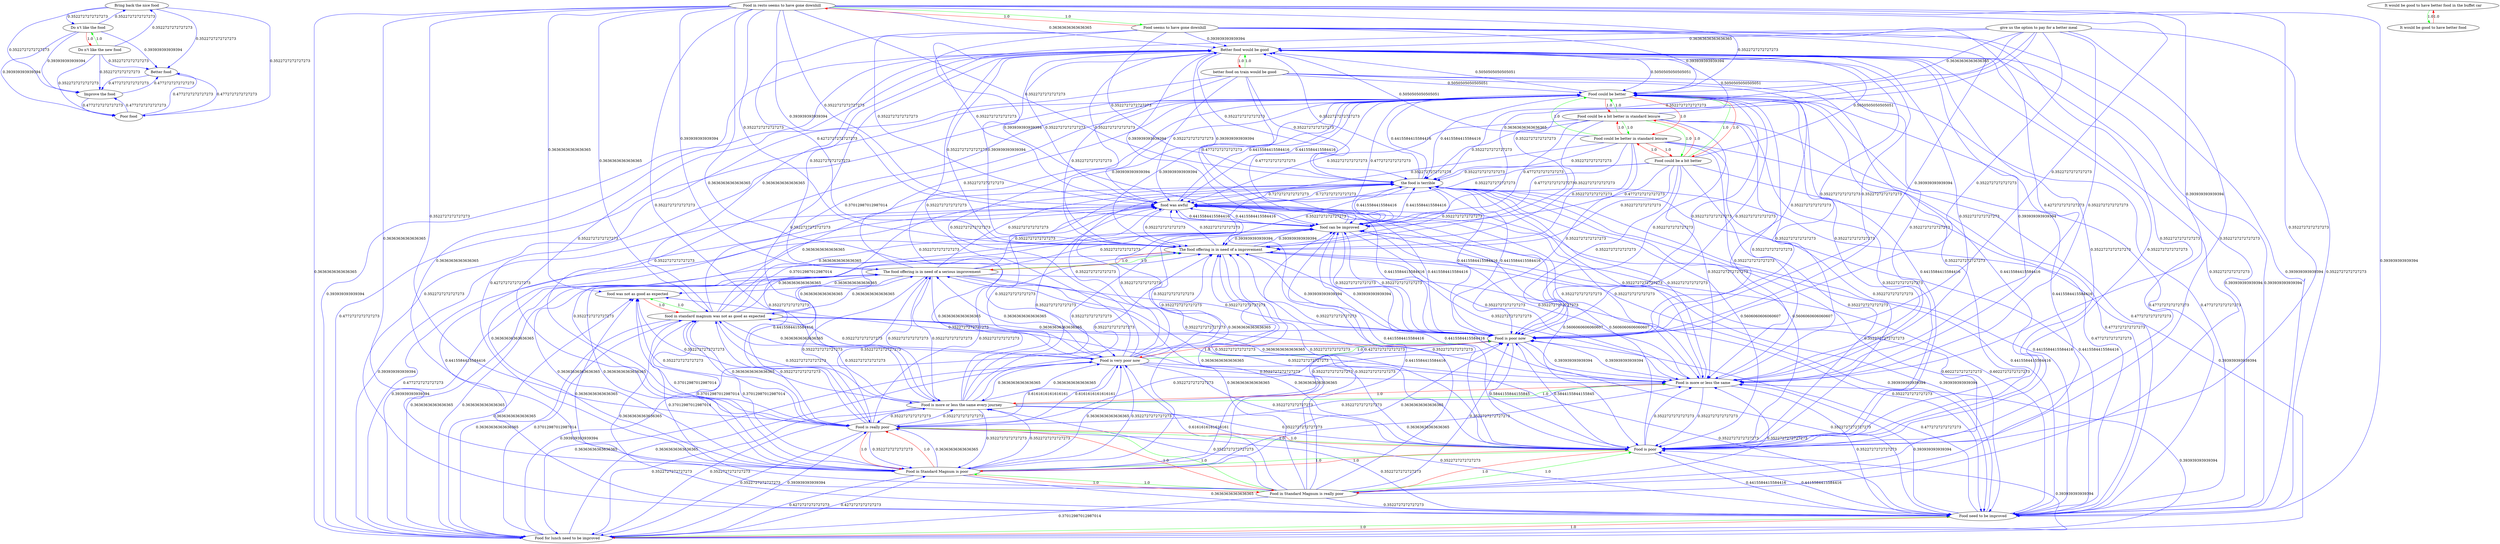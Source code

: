 digraph rawGraph {
"Better food";"Better food would be good";"Bring back the nice food";"Do n't like the new food";"Do n't like the food";"Food could be a bit better in standard leisure";"Food could be better in standard leisure";"Food could be better";"Food could be a bit better";"Food for lunch need to be improved";"Food need to be improved";"Food in Standard Magnum is really poor";"Food in Standard Magnum is poor";"Food is poor";"Food is really poor";"Food in resto seems to have gone downhill";"Food seems to have gone downhill";"Food is more or less the same every journey";"Food is more or less the same";"Food is very poor now";"Food is poor now";"Improve the food";"It would be good to have better food in the buffet car";"It would be good to have better food";"Poor food";"The food offering is in need of a serious improvement";"The food offering is in need of a improvement";"better food on train would be good";"food can be improved";"food in standard magnum was not as good as expected";"food was not as good as expected";"food was awful";"give us the option to pay for a better meal";"the food is terrible";"Do n't like the new food" -> "Do n't like the food" [label=1.0] [color=green]
"Do n't like the food" -> "Do n't like the new food" [label=1.0] [color=red]
"Do n't like the food" -> "Bring back the nice food" [label=0.3522727272727273] [color=blue]
"Bring back the nice food" -> "Do n't like the food" [label=0.3522727272727273] [color=blue]
"Food could be a bit better in standard leisure" -> "Food could be better in standard leisure" [label=1.0] [color=green]
"Food could be better in standard leisure" -> "Food could be better" [label=1.0] [color=green]
"Food could be a bit better in standard leisure" -> "Food could be a bit better" [label=1.0] [color=green]
"Food could be a bit better" -> "Food could be better" [label=1.0] [color=green]
"Food could be a bit better in standard leisure" -> "Food could be better" [label=1.0] [color=green]
"Food could be better in standard leisure" -> "Food could be a bit better in standard leisure" [label=1.0] [color=red]
"Food could be better in standard leisure" -> "Food could be a bit better" [label=1.0] [color=red]
"Food could be better" -> "Food could be a bit better in standard leisure" [label=1.0] [color=red]
"Food could be better" -> "Food could be better in standard leisure" [label=1.0] [color=red]
"Food could be better" -> "Food could be a bit better" [label=1.0] [color=red]
"Food could be a bit better" -> "Food could be a bit better in standard leisure" [label=1.0] [color=red]
"Food could be a bit better" -> "Food could be better in standard leisure" [label=1.0] [color=red]
"Better food would be good" -> "Food could be better" [label=0.5050505050505051] [color=blue]
"Food could be better" -> "Better food would be good" [label=0.5050505050505051] [color=blue]
"Food could be a bit better in standard leisure" -> "Better food would be good" [label=0.5050505050505051] [color=blue]
"Food could be better in standard leisure" -> "Better food would be good" [label=0.5050505050505051] [color=blue]
"Food could be a bit better" -> "Better food would be good" [label=0.5050505050505051] [color=blue]
"Food for lunch need to be improved" -> "Food need to be improved" [label=1.0] [color=green]
"Food need to be improved" -> "Food for lunch need to be improved" [label=1.0] [color=red]
"Food could be better" -> "Food need to be improved" [label=0.4772727272727273] [color=blue]
"Food need to be improved" -> "Food could be better" [label=0.4772727272727273] [color=blue]
"Food need to be improved" -> "Better food would be good" [label=0.393939393939394] [color=blue]
"Better food would be good" -> "Food need to be improved" [label=0.393939393939394] [color=blue]
"Food could be a bit better in standard leisure" -> "Food need to be improved" [label=0.4772727272727273] [color=blue]
"Food could be better in standard leisure" -> "Food need to be improved" [label=0.4772727272727273] [color=blue]
"Food could be a bit better" -> "Food need to be improved" [label=0.4772727272727273] [color=blue]
"Food in Standard Magnum is really poor" -> "Food in Standard Magnum is poor" [label=1.0] [color=green]
"Food in Standard Magnum is poor" -> "Food is poor" [label=1.0] [color=green]
"Food in Standard Magnum is really poor" -> "Food is really poor" [label=1.0] [color=green]
"Food is really poor" -> "Food is poor" [label=1.0] [color=green]
"Food in Standard Magnum is really poor" -> "Food is poor" [label=1.0] [color=green]
"Food in Standard Magnum is poor" -> "Food in Standard Magnum is really poor" [label=1.0] [color=red]
"Food in Standard Magnum is poor" -> "Food is really poor" [label=1.0] [color=red]
"Food is poor" -> "Food in Standard Magnum is really poor" [label=1.0] [color=red]
"Food is poor" -> "Food in Standard Magnum is poor" [label=1.0] [color=red]
"Food is poor" -> "Food is really poor" [label=1.0] [color=red]
"Food is really poor" -> "Food in Standard Magnum is really poor" [label=1.0] [color=red]
"Food is really poor" -> "Food in Standard Magnum is poor" [label=1.0] [color=red]
"Food could be better" -> "Food is poor" [label=0.4415584415584416] [color=blue]
"Food is poor" -> "Food could be better" [label=0.4415584415584416] [color=blue]
"Better food would be good" -> "Food is poor" [label=0.3522727272727273] [color=blue]
"Food is poor" -> "Better food would be good" [label=0.3522727272727273] [color=blue]
"Food is poor" -> "Food need to be improved" [label=0.4415584415584416] [color=blue]
"Food need to be improved" -> "Food is poor" [label=0.4415584415584416] [color=blue]
"Food for lunch need to be improved" -> "Food is really poor" [label=0.393939393939394] [color=blue]
"Food for lunch need to be improved" -> "Food in Standard Magnum is poor" [label=0.4272727272727273] [color=blue]
"Food in Standard Magnum is poor" -> "Food for lunch need to be improved" [label=0.4272727272727273] [color=blue]
"Food in Standard Magnum is really poor" -> "Food could be better" [label=0.4415584415584416] [color=blue]
"Food in Standard Magnum is really poor" -> "Better food would be good" [label=0.3522727272727273] [color=blue]
"Food in resto seems to have gone downhill" -> "Food seems to have gone downhill" [label=1.0] [color=green]
"Food seems to have gone downhill" -> "Food in resto seems to have gone downhill" [label=1.0] [color=red]
"Food seems to have gone downhill" -> "Food could be better" [label=0.393939393939394] [color=blue]
"Food seems to have gone downhill" -> "Food need to be improved" [label=0.393939393939394] [color=blue]
"Food in resto seems to have gone downhill" -> "Food for lunch need to be improved" [label=0.36363636363636365] [color=blue]
"Food seems to have gone downhill" -> "Food is poor" [label=0.3522727272727273] [color=blue]
"Food in resto seems to have gone downhill" -> "Food in Standard Magnum is poor" [label=0.36363636363636365] [color=blue]
"Food is more or less the same every journey" -> "Food is more or less the same" [label=1.0] [color=green]
"Food is more or less the same" -> "Food is more or less the same every journey" [label=1.0] [color=red]
"Food need to be improved" -> "Food is more or less the same" [label=0.393939393939394] [color=blue]
"Food seems to have gone downhill" -> "Food is more or less the same" [label=0.4272727272727273] [color=blue]
"Food is more or less the same" -> "Food is poor" [label=0.3522727272727273] [color=blue]
"Food is poor" -> "Food is more or less the same" [label=0.3522727272727273] [color=blue]
"Food is very poor now" -> "Food is poor now" [label=1.0] [color=green]
"Food is poor now" -> "Food is very poor now" [label=1.0] [color=red]
"Food could be better" -> "Food is poor now" [label=0.3522727272727273] [color=blue]
"Food is poor now" -> "Food could be better" [label=0.3522727272727273] [color=blue]
"Food is poor now" -> "Food need to be improved" [label=0.3522727272727273] [color=blue]
"Food need to be improved" -> "Food is poor now" [label=0.4772727272727273] [color=blue]
"Food is more or less the same" -> "Food is poor now" [label=0.393939393939394] [color=blue]
"Food is poor now" -> "Food is more or less the same" [label=0.393939393939394] [color=blue]
"Food is more or less the same every journey" -> "Food is very poor now" [label=0.36363636363636365] [color=blue]
"Food is very poor now" -> "Food is more or less the same every journey" [label=0.36363636363636365] [color=blue]
"Food seems to have gone downhill" -> "Food is poor now" [label=0.393939393939394] [color=blue]
"Food in resto seems to have gone downhill" -> "Food is very poor now" [label=0.36363636363636365] [color=blue]
"Food is poor" -> "Food is poor now" [label=0.5844155844155845] [color=blue]
"Food is poor now" -> "Food is poor" [label=0.5844155844155845] [color=blue]
"Food is really poor" -> "Food is very poor now" [label=0.6161616161616161] [color=blue]
"Food is very poor now" -> "Food is really poor" [label=0.6161616161616161] [color=blue]
"Food could be a bit better in standard leisure" -> "Food is poor now" [label=0.3522727272727273] [color=blue]
"Food could be better in standard leisure" -> "Food is poor now" [label=0.3522727272727273] [color=blue]
"Food could be a bit better" -> "Food is poor now" [label=0.3522727272727273] [color=blue]
"Food in Standard Magnum is really poor" -> "Food is poor now" [label=0.3522727272727273] [color=blue]
"Food is very poor now" -> "Food could be better" [label=0.3522727272727273] [color=blue]
"Better food" -> "Improve the food" [label=0.4772727272727273] [color=blue]
"Improve the food" -> "Better food" [label=0.4772727272727273] [color=blue]
"Do n't like the food" -> "Improve the food" [label=0.393939393939394] [color=blue]
"It would be good to have better food in the buffet car" -> "It would be good to have better food" [label=1.0] [color=green]
"It would be good to have better food" -> "It would be good to have better food in the buffet car" [label=1.0] [color=red]
"Improve the food" -> "Poor food" [label=0.4772727272727273] [color=blue]
"Poor food" -> "Improve the food" [label=0.4772727272727273] [color=blue]
"Better food" -> "Poor food" [label=0.4772727272727273] [color=blue]
"Poor food" -> "Better food" [label=0.4772727272727273] [color=blue]
"The food offering is in need of a serious improvement" -> "The food offering is in need of a improvement" [label=1.0] [color=green]
"The food offering is in need of a improvement" -> "The food offering is in need of a serious improvement" [label=1.0] [color=red]
"The food offering is in need of a improvement" -> "Food could be better" [label=0.393939393939394] [color=blue]
"Food could be better" -> "The food offering is in need of a improvement" [label=0.393939393939394] [color=blue]
"Food seems to have gone downhill" -> "The food offering is in need of a improvement" [label=0.4272727272727273] [color=blue]
"Food in resto seems to have gone downhill" -> "The food offering is in need of a serious improvement" [label=0.393939393939394] [color=blue]
"Food is poor" -> "The food offering is in need of a improvement" [label=0.3522727272727273] [color=blue]
"The food offering is in need of a improvement" -> "Food is poor" [label=0.3522727272727273] [color=blue]
"The food offering is in need of a improvement" -> "Food is poor now" [label=0.393939393939394] [color=blue]
"Food is poor now" -> "The food offering is in need of a improvement" [label=0.393939393939394] [color=blue]
"Food is very poor now" -> "The food offering is in need of a serious improvement" [label=0.36363636363636365] [color=blue]
"The food offering is in need of a serious improvement" -> "Food is very poor now" [label=0.36363636363636365] [color=blue]
"The food offering is in need of a improvement" -> "Food need to be improved" [label=0.393939393939394] [color=blue]
"Food need to be improved" -> "The food offering is in need of a improvement" [label=0.393939393939394] [color=blue]
"Food for lunch need to be improved" -> "The food offering is in need of a serious improvement" [label=0.36363636363636365] [color=blue]
"The food offering is in need of a serious improvement" -> "Food for lunch need to be improved" [label=0.36363636363636365] [color=blue]
"better food on train would be good" -> "Better food would be good" [label=1.0] [color=green]
"Better food would be good" -> "better food on train would be good" [label=1.0] [color=red]
"better food on train would be good" -> "Food could be better" [label=0.5050505050505051] [color=blue]
"Food could be better" -> "food can be improved" [label=0.4772727272727273] [color=blue]
"food can be improved" -> "Food could be better" [label=0.4772727272727273] [color=blue]
"Food seems to have gone downhill" -> "food can be improved" [label=0.393939393939394] [color=blue]
"food can be improved" -> "Food is poor" [label=0.4415584415584416] [color=blue]
"Food is poor" -> "food can be improved" [label=0.4415584415584416] [color=blue]
"food can be improved" -> "Better food would be good" [label=0.393939393939394] [color=blue]
"Better food would be good" -> "food can be improved" [label=0.393939393939394] [color=blue]
"food can be improved" -> "Food is poor now" [label=0.3522727272727273] [color=blue]
"Food is poor now" -> "food can be improved" [label=0.3522727272727273] [color=blue]
"Food need to be improved" -> "food can be improved" [label=0.6022727272727273] [color=blue]
"food can be improved" -> "Food need to be improved" [label=0.6022727272727273] [color=blue]
"food can be improved" -> "The food offering is in need of a improvement" [label=0.393939393939394] [color=blue]
"The food offering is in need of a improvement" -> "food can be improved" [label=0.393939393939394] [color=blue]
"food in standard magnum was not as good as expected" -> "food was not as good as expected" [label=1.0] [color=green]
"food was not as good as expected" -> "food in standard magnum was not as good as expected" [label=1.0] [color=red]
"Food in Standard Magnum is poor" -> "food in standard magnum was not as good as expected" [label=0.37012987012987014] [color=blue]
"food in standard magnum was not as good as expected" -> "Food in Standard Magnum is poor" [label=0.37012987012987014] [color=blue]
"food was awful" -> "Food could be better" [label=0.4415584415584416] [color=blue]
"Food could be better" -> "food was awful" [label=0.4415584415584416] [color=blue]
"food was awful" -> "food can be improved" [label=0.4415584415584416] [color=blue]
"food can be improved" -> "food was awful" [label=0.4415584415584416] [color=blue]
"Food seems to have gone downhill" -> "food was awful" [label=0.3522727272727273] [color=blue]
"food was awful" -> "Food is poor" [label=0.5606060606060607] [color=blue]
"Food is poor" -> "food was awful" [label=0.5606060606060607] [color=blue]
"Better food would be good" -> "food was awful" [label=0.3522727272727273] [color=blue]
"food was awful" -> "Better food would be good" [label=0.3522727272727273] [color=blue]
"food was awful" -> "Food is poor now" [label=0.4415584415584416] [color=blue]
"Food is poor now" -> "food was awful" [label=0.4415584415584416] [color=blue]
"Food need to be improved" -> "food was awful" [label=0.4415584415584416] [color=blue]
"food was awful" -> "Food need to be improved" [label=0.4415584415584416] [color=blue]
"Food is more or less the same" -> "food was awful" [label=0.3522727272727273] [color=blue]
"food was awful" -> "Food is more or less the same" [label=0.3522727272727273] [color=blue]
"food was awful" -> "The food offering is in need of a improvement" [label=0.3522727272727273] [color=blue]
"The food offering is in need of a improvement" -> "food was awful" [label=0.3522727272727273] [color=blue]
"give us the option to pay for a better meal" -> "Better food would be good" [label=0.36363636363636365] [color=blue]
"the food is terrible" -> "Food could be better" [label=0.4415584415584416] [color=blue]
"Food could be better" -> "the food is terrible" [label=0.4415584415584416] [color=blue]
"the food is terrible" -> "food can be improved" [label=0.4415584415584416] [color=blue]
"food can be improved" -> "the food is terrible" [label=0.4415584415584416] [color=blue]
"Food seems to have gone downhill" -> "the food is terrible" [label=0.3522727272727273] [color=blue]
"Food is poor" -> "the food is terrible" [label=0.5606060606060607] [color=blue]
"the food is terrible" -> "Food is poor" [label=0.5606060606060607] [color=blue]
"the food is terrible" -> "Better food would be good" [label=0.3522727272727273] [color=blue]
"Better food would be good" -> "the food is terrible" [label=0.3522727272727273] [color=blue]
"Food is poor now" -> "the food is terrible" [label=0.4415584415584416] [color=blue]
"the food is terrible" -> "Food is poor now" [label=0.4415584415584416] [color=blue]
"the food is terrible" -> "Food need to be improved" [label=0.4415584415584416] [color=blue]
"Food need to be improved" -> "the food is terrible" [label=0.4415584415584416] [color=blue]
"the food is terrible" -> "Food is more or less the same" [label=0.3522727272727273] [color=blue]
"Food is more or less the same" -> "the food is terrible" [label=0.3522727272727273] [color=blue]
"food was awful" -> "the food is terrible" [label=0.7272727272727273] [color=blue]
"the food is terrible" -> "food was awful" [label=0.7272727272727273] [color=blue]
"the food is terrible" -> "The food offering is in need of a improvement" [label=0.3522727272727273] [color=blue]
"The food offering is in need of a improvement" -> "the food is terrible" [label=0.3522727272727273] [color=blue]
"Better food would be good" -> "Food is poor now" [label=0.3522727272727273] [color=blue]
"Better food would be good" -> "Food is more or less the same" [label=0.393939393939394] [color=blue]
"Better food would be good" -> "The food offering is in need of a improvement" [label=0.3522727272727273] [color=blue]
"Bring back the nice food" -> "Improve the food" [label=0.3522727272727273] [color=blue]
"Do n't like the new food" -> "Bring back the nice food" [label=0.3522727272727273] [color=blue]
"Do n't like the new food" -> "Improve the food" [label=0.3522727272727273] [color=blue]
"Do n't like the food" -> "Better food" [label=0.393939393939394] [color=blue]
"Do n't like the food" -> "Poor food" [label=0.393939393939394] [color=blue]
"Food could be a bit better in standard leisure" -> "food can be improved" [label=0.4772727272727273] [color=blue]
"Food could be a bit better in standard leisure" -> "Food is more or less the same" [label=0.3522727272727273] [color=blue]
"Food could be a bit better in standard leisure" -> "the food is terrible" [label=0.3522727272727273] [color=blue]
"Food could be a bit better in standard leisure" -> "The food offering is in need of a improvement" [label=0.3522727272727273] [color=blue]
"Food could be a bit better in standard leisure" -> "food was awful" [label=0.3522727272727273] [color=blue]
"Food could be a bit better in standard leisure" -> "Food is poor" [label=0.3522727272727273] [color=blue]
"Food could be better in standard leisure" -> "food can be improved" [label=0.4772727272727273] [color=blue]
"Food could be better in standard leisure" -> "Food is more or less the same" [label=0.3522727272727273] [color=blue]
"Food could be better in standard leisure" -> "the food is terrible" [label=0.3522727272727273] [color=blue]
"Food could be better in standard leisure" -> "The food offering is in need of a improvement" [label=0.3522727272727273] [color=blue]
"Food could be better in standard leisure" -> "food was awful" [label=0.3522727272727273] [color=blue]
"Food could be better in standard leisure" -> "Food is poor" [label=0.3522727272727273] [color=blue]
"Food could be better" -> "Food is more or less the same" [label=0.3522727272727273] [color=blue]
"Food could be a bit better" -> "food can be improved" [label=0.4772727272727273] [color=blue]
"Food could be a bit better" -> "Food is more or less the same" [label=0.3522727272727273] [color=blue]
"Food could be a bit better" -> "the food is terrible" [label=0.3522727272727273] [color=blue]
"Food could be a bit better" -> "The food offering is in need of a improvement" [label=0.3522727272727273] [color=blue]
"Food could be a bit better" -> "food was awful" [label=0.3522727272727273] [color=blue]
"Food could be a bit better" -> "Food is poor" [label=0.3522727272727273] [color=blue]
"Food for lunch need to be improved" -> "Food could be better" [label=0.4772727272727273] [color=blue]
"Food for lunch need to be improved" -> "food can be improved" [label=0.4772727272727273] [color=blue]
"Food for lunch need to be improved" -> "Better food would be good" [label=0.393939393939394] [color=blue]
"Food for lunch need to be improved" -> "Food is very poor now" [label=0.36363636363636365] [color=blue]
"Food for lunch need to be improved" -> "food in standard magnum was not as good as expected" [label=0.37012987012987014] [color=blue]
"Food for lunch need to be improved" -> "Food is poor now" [label=0.393939393939394] [color=blue]
"Food for lunch need to be improved" -> "Food is more or less the same" [label=0.393939393939394] [color=blue]
"Food for lunch need to be improved" -> "the food is terrible" [label=0.393939393939394] [color=blue]
"Food for lunch need to be improved" -> "The food offering is in need of a improvement" [label=0.393939393939394] [color=blue]
"Food for lunch need to be improved" -> "food was awful" [label=0.393939393939394] [color=blue]
"Food for lunch need to be improved" -> "Food is poor" [label=0.393939393939394] [color=blue]
"Food in Standard Magnum is really poor" -> "food can be improved" [label=0.4415584415584416] [color=blue]
"Food in Standard Magnum is really poor" -> "Food is very poor now" [label=0.6161616161616161] [color=blue]
"Food in Standard Magnum is really poor" -> "food in standard magnum was not as good as expected" [label=0.37012987012987014] [color=blue]
"Food in Standard Magnum is really poor" -> "Food need to be improved" [label=0.3522727272727273] [color=blue]
"Food in Standard Magnum is really poor" -> "Food is more or less the same" [label=0.3522727272727273] [color=blue]
"Food in Standard Magnum is really poor" -> "the food is terrible" [label=0.3522727272727273] [color=blue]
"Food in Standard Magnum is really poor" -> "Food for lunch need to be improved" [label=0.37012987012987014] [color=blue]
"Food in Standard Magnum is really poor" -> "The food offering is in need of a improvement" [label=0.3522727272727273] [color=blue]
"Food in Standard Magnum is really poor" -> "food was awful" [label=0.3522727272727273] [color=blue]
"Food in Standard Magnum is poor" -> "Food could be better" [label=0.4272727272727273] [color=blue]
"Food in Standard Magnum is poor" -> "food can be improved" [label=0.4272727272727273] [color=blue]
"Food in Standard Magnum is poor" -> "The food offering is in need of a serious improvement" [label=0.36363636363636365] [color=blue]
"Food in Standard Magnum is poor" -> "Better food would be good" [label=0.36363636363636365] [color=blue]
"Food in Standard Magnum is poor" -> "Food is very poor now" [label=0.36363636363636365] [color=blue]
"Food in Standard Magnum is poor" -> "food was not as good as expected" [label=0.37012987012987014] [color=blue]
"Food in Standard Magnum is poor" -> "Food is poor now" [label=0.36363636363636365] [color=blue]
"Food in Standard Magnum is poor" -> "Food need to be improved" [label=0.36363636363636365] [color=blue]
"Food in Standard Magnum is poor" -> "Food is more or less the same" [label=0.36363636363636365] [color=blue]
"Food in Standard Magnum is poor" -> "Food is really poor" [label=0.36363636363636365] [color=blue]
"Food in Standard Magnum is poor" -> "the food is terrible" [label=0.36363636363636365] [color=blue]
"Food in Standard Magnum is poor" -> "food was awful" [label=0.36363636363636365] [color=blue]
"Food in Standard Magnum is poor" -> "The food offering is in need of a improvement" [label=0.36363636363636365] [color=blue]
"Food is really poor" -> "Food could be better" [label=0.3522727272727273] [color=blue]
"Food is really poor" -> "food can be improved" [label=0.4415584415584416] [color=blue]
"Food is really poor" -> "The food offering is in need of a serious improvement" [label=0.3522727272727273] [color=blue]
"Food is really poor" -> "Food is more or less the same every journey" [label=0.3522727272727273] [color=blue]
"Food is really poor" -> "Better food would be good" [label=0.3522727272727273] [color=blue]
"Food is really poor" -> "Food is poor now" [label=0.3522727272727273] [color=blue]
"Food is really poor" -> "Food need to be improved" [label=0.3522727272727273] [color=blue]
"Food is really poor" -> "Food is more or less the same" [label=0.3522727272727273] [color=blue]
"Food is really poor" -> "the food is terrible" [label=0.3522727272727273] [color=blue]
"Food is really poor" -> "The food offering is in need of a improvement" [label=0.3522727272727273] [color=blue]
"Food is really poor" -> "food was awful" [label=0.3522727272727273] [color=blue]
"Food in resto seems to have gone downhill" -> "Food could be better" [label=0.3522727272727273] [color=blue]
"Food in resto seems to have gone downhill" -> "food can be improved" [label=0.393939393939394] [color=blue]
"Food in resto seems to have gone downhill" -> "food in standard magnum was not as good as expected" [label=0.36363636363636365] [color=blue]
"Food in resto seems to have gone downhill" -> "Food is poor" [label=0.3522727272727273] [color=blue]
"Food in resto seems to have gone downhill" -> "Food is more or less the same every journey" [label=0.3522727272727273] [color=blue]
"Food in resto seems to have gone downhill" -> "Better food would be good" [label=0.36363636363636365] [color=blue]
"Food in resto seems to have gone downhill" -> "food was not as good as expected" [label=0.36363636363636365] [color=blue]
"Food in resto seems to have gone downhill" -> "Food is poor now" [label=0.3522727272727273] [color=blue]
"Food in resto seems to have gone downhill" -> "Food need to be improved" [label=0.393939393939394] [color=blue]
"Food in resto seems to have gone downhill" -> "Food is more or less the same" [label=0.393939393939394] [color=blue]
"Food in resto seems to have gone downhill" -> "Food is really poor" [label=0.3522727272727273] [color=blue]
"Food in resto seems to have gone downhill" -> "the food is terrible" [label=0.3522727272727273] [color=blue]
"Food in resto seems to have gone downhill" -> "The food offering is in need of a improvement" [label=0.3522727272727273] [color=blue]
"Food in resto seems to have gone downhill" -> "food was awful" [label=0.3522727272727273] [color=blue]
"Food seems to have gone downhill" -> "Better food would be good" [label=0.393939393939394] [color=blue]
"Food is more or less the same every journey" -> "Food could be better" [label=0.3522727272727273] [color=blue]
"Food is more or less the same every journey" -> "The food offering is in need of a serious improvement" [label=0.3522727272727273] [color=blue]
"Food is more or less the same every journey" -> "Food is poor" [label=0.3522727272727273] [color=blue]
"Food is more or less the same every journey" -> "Food is poor now" [label=0.3522727272727273] [color=blue]
"Food is more or less the same every journey" -> "Food is really poor" [label=0.3522727272727273] [color=blue]
"Food is more or less the same every journey" -> "the food is terrible" [label=0.3522727272727273] [color=blue]
"Food is more or less the same every journey" -> "food was awful" [label=0.3522727272727273] [color=blue]
"Food is more or less the same" -> "Food could be better" [label=0.3522727272727273] [color=blue]
"Food is more or less the same" -> "food can be improved" [label=0.3522727272727273] [color=blue]
"Food is more or less the same" -> "Better food would be good" [label=0.3522727272727273] [color=blue]
"Food is more or less the same" -> "Food need to be improved" [label=0.3522727272727273] [color=blue]
"Food is more or less the same" -> "The food offering is in need of a improvement" [label=0.3522727272727273] [color=blue]
"Food is very poor now" -> "food can be improved" [label=0.3522727272727273] [color=blue]
"Food is very poor now" -> "Food is poor" [label=0.3522727272727273] [color=blue]
"Food is very poor now" -> "Better food would be good" [label=0.3522727272727273] [color=blue]
"Food is very poor now" -> "Food need to be improved" [label=0.3522727272727273] [color=blue]
"Food is very poor now" -> "Food is more or less the same" [label=0.3522727272727273] [color=blue]
"Food is very poor now" -> "the food is terrible" [label=0.3522727272727273] [color=blue]
"Food is very poor now" -> "Food for lunch need to be improved" [label=0.36363636363636365] [color=blue]
"Food is very poor now" -> "The food offering is in need of a improvement" [label=0.3522727272727273] [color=blue]
"Food is very poor now" -> "food was awful" [label=0.3522727272727273] [color=blue]
"Food is poor now" -> "Better food would be good" [label=0.3522727272727273] [color=blue]
"The food offering is in need of a serious improvement" -> "Food could be better" [label=0.3522727272727273] [color=blue]
"The food offering is in need of a serious improvement" -> "food can be improved" [label=0.3522727272727273] [color=blue]
"The food offering is in need of a serious improvement" -> "food in standard magnum was not as good as expected" [label=0.36363636363636365] [color=blue]
"The food offering is in need of a serious improvement" -> "Food is poor" [label=0.3522727272727273] [color=blue]
"The food offering is in need of a serious improvement" -> "Food is more or less the same every journey" [label=0.3522727272727273] [color=blue]
"The food offering is in need of a serious improvement" -> "Better food would be good" [label=0.3522727272727273] [color=blue]
"The food offering is in need of a serious improvement" -> "Food is poor now" [label=0.3522727272727273] [color=blue]
"The food offering is in need of a serious improvement" -> "Food need to be improved" [label=0.3522727272727273] [color=blue]
"The food offering is in need of a serious improvement" -> "Food is more or less the same" [label=0.3522727272727273] [color=blue]
"The food offering is in need of a serious improvement" -> "Food is really poor" [label=0.3522727272727273] [color=blue]
"The food offering is in need of a serious improvement" -> "the food is terrible" [label=0.3522727272727273] [color=blue]
"The food offering is in need of a serious improvement" -> "food was awful" [label=0.3522727272727273] [color=blue]
"The food offering is in need of a serious improvement" -> "Food in Standard Magnum is poor" [label=0.36363636363636365] [color=blue]
"The food offering is in need of a improvement" -> "Better food would be good" [label=0.393939393939394] [color=blue]
"The food offering is in need of a improvement" -> "Food is more or less the same" [label=0.3522727272727273] [color=blue]
"better food on train would be good" -> "food can be improved" [label=0.4772727272727273] [color=blue]
"better food on train would be good" -> "Food is poor" [label=0.3522727272727273] [color=blue]
"better food on train would be good" -> "Food is poor now" [label=0.3522727272727273] [color=blue]
"better food on train would be good" -> "Food need to be improved" [label=0.3522727272727273] [color=blue]
"better food on train would be good" -> "Food is more or less the same" [label=0.3522727272727273] [color=blue]
"better food on train would be good" -> "the food is terrible" [label=0.3522727272727273] [color=blue]
"better food on train would be good" -> "The food offering is in need of a improvement" [label=0.3522727272727273] [color=blue]
"better food on train would be good" -> "food was awful" [label=0.3522727272727273] [color=blue]
"food can be improved" -> "Food is more or less the same" [label=0.3522727272727273] [color=blue]
"food in standard magnum was not as good as expected" -> "Food could be better" [label=0.37012987012987014] [color=blue]
"food in standard magnum was not as good as expected" -> "food can be improved" [label=0.37012987012987014] [color=blue]
"food in standard magnum was not as good as expected" -> "The food offering is in need of a serious improvement" [label=0.36363636363636365] [color=blue]
"food in standard magnum was not as good as expected" -> "Food is poor" [label=0.36363636363636365] [color=blue]
"food in standard magnum was not as good as expected" -> "Better food would be good" [label=0.36363636363636365] [color=blue]
"food in standard magnum was not as good as expected" -> "Food is very poor now" [label=0.36363636363636365] [color=blue]
"food in standard magnum was not as good as expected" -> "Food is poor now" [label=0.36363636363636365] [color=blue]
"food in standard magnum was not as good as expected" -> "Food need to be improved" [label=0.36363636363636365] [color=blue]
"food in standard magnum was not as good as expected" -> "Food is more or less the same" [label=0.36363636363636365] [color=blue]
"food in standard magnum was not as good as expected" -> "Food is really poor" [label=0.36363636363636365] [color=blue]
"food in standard magnum was not as good as expected" -> "the food is terrible" [label=0.36363636363636365] [color=blue]
"food in standard magnum was not as good as expected" -> "Food for lunch need to be improved" [label=0.36363636363636365] [color=blue]
"food in standard magnum was not as good as expected" -> "food was awful" [label=0.36363636363636365] [color=blue]
"food in standard magnum was not as good as expected" -> "The food offering is in need of a improvement" [label=0.36363636363636365] [color=blue]
"give us the option to pay for a better meal" -> "Food could be better" [label=0.36363636363636365] [color=blue]
"give us the option to pay for a better meal" -> "food can be improved" [label=0.36363636363636365] [color=blue]
"give us the option to pay for a better meal" -> "Food is poor" [label=0.3522727272727273] [color=blue]
"give us the option to pay for a better meal" -> "Food is poor now" [label=0.3522727272727273] [color=blue]
"give us the option to pay for a better meal" -> "Food need to be improved" [label=0.3522727272727273] [color=blue]
"give us the option to pay for a better meal" -> "Food is more or less the same" [label=0.3522727272727273] [color=blue]
"give us the option to pay for a better meal" -> "the food is terrible" [label=0.3522727272727273] [color=blue]
"give us the option to pay for a better meal" -> "food was awful" [label=0.3522727272727273] [color=blue]
"give us the option to pay for a better meal" -> "The food offering is in need of a improvement" [label=0.3522727272727273] [color=blue]
"Bring back the nice food" -> "Better food" [label=0.3522727272727273] [color=blue]
"Bring back the nice food" -> "Poor food" [label=0.3522727272727273] [color=blue]
"Do n't like the new food" -> "Better food" [label=0.3522727272727273] [color=blue]
"Do n't like the new food" -> "Poor food" [label=0.3522727272727273] [color=blue]
"Food for lunch need to be improved" -> "Food is more or less the same every journey" [label=0.3522727272727273] [color=blue]
"Food for lunch need to be improved" -> "food was not as good as expected" [label=0.36363636363636365] [color=blue]
"Food in Standard Magnum is really poor" -> "The food offering is in need of a serious improvement" [label=0.36363636363636365] [color=blue]
"Food in Standard Magnum is really poor" -> "Food is more or less the same every journey" [label=0.3522727272727273] [color=blue]
"Food in Standard Magnum is really poor" -> "food was not as good as expected" [label=0.36363636363636365] [color=blue]
"Food in Standard Magnum is poor" -> "Food is more or less the same every journey" [label=0.3522727272727273] [color=blue]
"Food is really poor" -> "food in standard magnum was not as good as expected" [label=0.3522727272727273] [color=blue]
"Food is really poor" -> "Food for lunch need to be improved" [label=0.3522727272727273] [color=blue]
"Food is really poor" -> "Food in Standard Magnum is poor" [label=0.3522727272727273] [color=blue]
"Food is more or less the same every journey" -> "food can be improved" [label=0.3522727272727273] [color=blue]
"Food is more or less the same every journey" -> "food in standard magnum was not as good as expected" [label=0.3522727272727273] [color=blue]
"Food is more or less the same every journey" -> "Better food would be good" [label=0.3522727272727273] [color=blue]
"Food is more or less the same every journey" -> "Food need to be improved" [label=0.3522727272727273] [color=blue]
"Food is more or less the same every journey" -> "Food for lunch need to be improved" [label=0.3522727272727273] [color=blue]
"Food is more or less the same every journey" -> "The food offering is in need of a improvement" [label=0.3522727272727273] [color=blue]
"Food is more or less the same every journey" -> "Food in Standard Magnum is poor" [label=0.3522727272727273] [color=blue]
"Food is very poor now" -> "food in standard magnum was not as good as expected" [label=0.3522727272727273] [color=blue]
"Food is very poor now" -> "food was not as good as expected" [label=0.3522727272727273] [color=blue]
"Food is very poor now" -> "Food in Standard Magnum is poor" [label=0.3522727272727273] [color=blue]
"The food offering is in need of a serious improvement" -> "food was not as good as expected" [label=0.36363636363636365] [color=blue]
"food in standard magnum was not as good as expected" -> "Food is more or less the same every journey" [label=0.3522727272727273] [color=blue]
"Food is really poor" -> "food was not as good as expected" [label=0.3522727272727273] [color=blue]
"Food is more or less the same every journey" -> "food was not as good as expected" [label=0.3522727272727273] [color=blue]
}